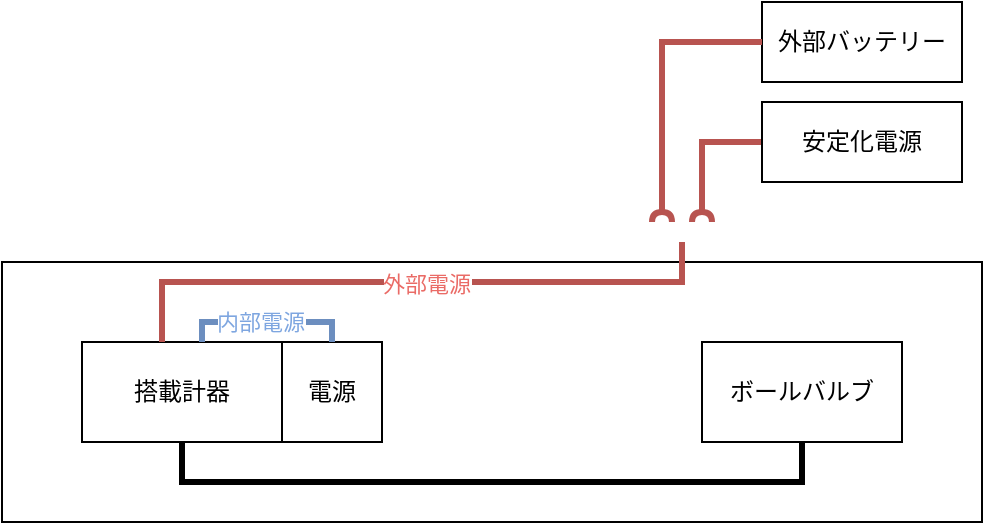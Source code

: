 <mxfile version="21.0.6" type="device"><diagram name="ページ1" id="4ywFFo2SdxzXKEygo_H_"><mxGraphModel dx="683" dy="333" grid="1" gridSize="10" guides="1" tooltips="1" connect="1" arrows="1" fold="1" page="1" pageScale="1" pageWidth="827" pageHeight="1169" math="0" shadow="0"><root><mxCell id="0"/><mxCell id="1" parent="0"/><mxCell id="yTVEOIOblbdi0WIuG8-P-4" value="" style="rounded=0;whiteSpace=wrap;html=1;movable=0;resizable=0;rotatable=0;deletable=0;editable=0;locked=1;connectable=0;" vertex="1" parent="1"><mxGeometry x="90" y="330" width="490" height="130" as="geometry"/></mxCell><mxCell id="yTVEOIOblbdi0WIuG8-P-1" value="搭載計器" style="rounded=0;whiteSpace=wrap;html=1;" vertex="1" parent="1"><mxGeometry x="130" y="370" width="100" height="50" as="geometry"/></mxCell><mxCell id="yTVEOIOblbdi0WIuG8-P-2" value="電源" style="rounded=0;whiteSpace=wrap;html=1;" vertex="1" parent="1"><mxGeometry x="230" y="370" width="50" height="50" as="geometry"/></mxCell><mxCell id="yTVEOIOblbdi0WIuG8-P-3" value="ボールバルブ" style="rounded=0;whiteSpace=wrap;html=1;" vertex="1" parent="1"><mxGeometry x="440" y="370" width="100" height="50" as="geometry"/></mxCell><mxCell id="yTVEOIOblbdi0WIuG8-P-6" value="" style="endArrow=none;html=1;rounded=0;strokeWidth=3;fillColor=#d5e8d4;strokeColor=#000000;exitX=0.5;exitY=1;exitDx=0;exitDy=0;" edge="1" parent="1" source="yTVEOIOblbdi0WIuG8-P-3"><mxGeometry width="50" height="50" relative="1" as="geometry"><mxPoint x="500" y="420" as="sourcePoint"/><mxPoint x="180" y="420" as="targetPoint"/><Array as="points"><mxPoint x="490" y="440"/><mxPoint x="180" y="440"/></Array></mxGeometry></mxCell><mxCell id="yTVEOIOblbdi0WIuG8-P-8" value="" style="endArrow=none;html=1;rounded=0;strokeWidth=3;fillColor=#dae8fc;strokeColor=#6c8ebf;endFill=0;jumpSize=6;startSize=6;endSize=1;entryX=0.5;entryY=0;entryDx=0;entryDy=0;" edge="1" parent="1" target="yTVEOIOblbdi0WIuG8-P-2"><mxGeometry width="50" height="50" relative="1" as="geometry"><mxPoint x="190" y="370" as="sourcePoint"/><mxPoint x="410" y="340" as="targetPoint"/><Array as="points"><mxPoint x="190" y="360"/><mxPoint x="255" y="360"/></Array></mxGeometry></mxCell><mxCell id="yTVEOIOblbdi0WIuG8-P-13" value="&lt;font color=&quot;#7ea6e0&quot;&gt;内部電源&lt;/font&gt;" style="edgeLabel;html=1;align=center;verticalAlign=middle;resizable=0;points=[];" vertex="1" connectable="0" parent="yTVEOIOblbdi0WIuG8-P-8"><mxGeometry x="0.137" relative="1" as="geometry"><mxPoint x="-10" as="offset"/></mxGeometry></mxCell><mxCell id="yTVEOIOblbdi0WIuG8-P-9" value="" style="endArrow=none;html=1;rounded=0;strokeWidth=3;fillColor=#f8cecc;strokeColor=#b85450;" edge="1" parent="1"><mxGeometry width="50" height="50" relative="1" as="geometry"><mxPoint x="170" y="370" as="sourcePoint"/><mxPoint x="430" y="320" as="targetPoint"/><Array as="points"><mxPoint x="170" y="340"/><mxPoint x="430" y="340"/></Array></mxGeometry></mxCell><mxCell id="yTVEOIOblbdi0WIuG8-P-12" value="外部電源" style="edgeLabel;html=1;align=center;verticalAlign=middle;resizable=0;points=[];fontColor=#EA6B66;" vertex="1" connectable="0" parent="yTVEOIOblbdi0WIuG8-P-9"><mxGeometry x="0.046" y="-1" relative="1" as="geometry"><mxPoint as="offset"/></mxGeometry></mxCell><mxCell id="yTVEOIOblbdi0WIuG8-P-11" value="" style="endArrow=halfCircle;html=1;rounded=0;endFill=0;endSize=1;strokeWidth=3;fillColor=#f8cecc;strokeColor=#b85450;exitX=0;exitY=0.5;exitDx=0;exitDy=0;" edge="1" parent="1" source="yTVEOIOblbdi0WIuG8-P-14"><mxGeometry width="50" height="50" relative="1" as="geometry"><mxPoint x="430" y="260" as="sourcePoint"/><mxPoint x="440" y="310" as="targetPoint"/><Array as="points"><mxPoint x="440" y="270"/></Array></mxGeometry></mxCell><mxCell id="yTVEOIOblbdi0WIuG8-P-14" value="安定化電源" style="rounded=0;whiteSpace=wrap;html=1;" vertex="1" parent="1"><mxGeometry x="470" y="250" width="100" height="40" as="geometry"/></mxCell><mxCell id="yTVEOIOblbdi0WIuG8-P-15" value="外部バッテリー" style="rounded=0;whiteSpace=wrap;html=1;" vertex="1" parent="1"><mxGeometry x="470" y="200" width="100" height="40" as="geometry"/></mxCell><mxCell id="yTVEOIOblbdi0WIuG8-P-16" value="" style="endArrow=halfCircle;html=1;rounded=0;endFill=0;endSize=1;strokeWidth=3;fillColor=#f8cecc;strokeColor=#b85450;exitX=0;exitY=0.5;exitDx=0;exitDy=0;" edge="1" parent="1"><mxGeometry width="50" height="50" relative="1" as="geometry"><mxPoint x="470" y="220" as="sourcePoint"/><mxPoint x="420" y="310" as="targetPoint"/><Array as="points"><mxPoint x="420" y="220"/></Array></mxGeometry></mxCell></root></mxGraphModel></diagram></mxfile>